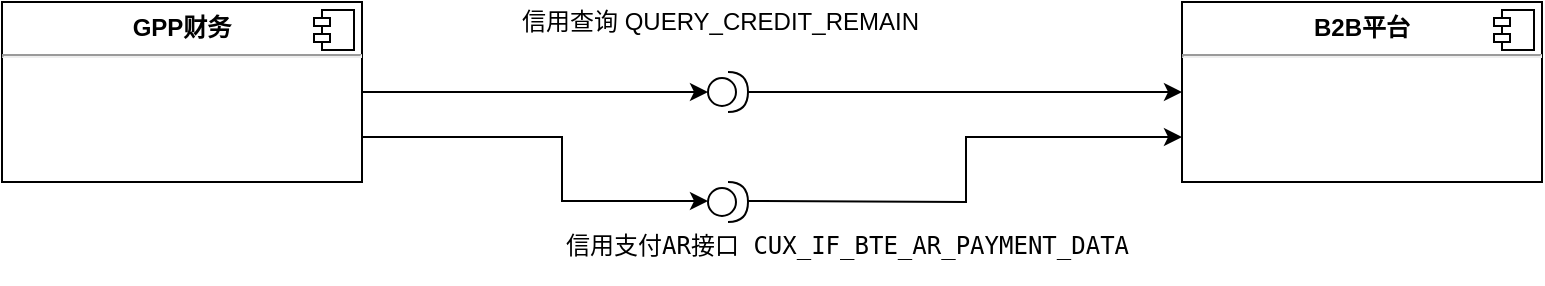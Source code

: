 <mxfile version="10.6.8" type="github"><diagram id="z2DmRzFZvO5jgoD4mRwU" name="Page-1"><mxGraphModel dx="1424" dy="878" grid="1" gridSize="10" guides="1" tooltips="1" connect="1" arrows="1" fold="1" page="1" pageScale="1" pageWidth="827" pageHeight="1169" math="0" shadow="0"><root><mxCell id="0"/><mxCell id="1" parent="0"/><mxCell id="wEDXtjSZt0h93Kd9uDbw-9" value="" style="edgeStyle=orthogonalEdgeStyle;rounded=0;orthogonalLoop=1;jettySize=auto;html=1;entryX=0;entryY=0.5;entryDx=0;entryDy=0;" edge="1" parent="1" source="a1dEfK35490sIl0Ff53R-1" target="wEDXtjSZt0h93Kd9uDbw-1"><mxGeometry relative="1" as="geometry"><mxPoint x="503" y="320" as="targetPoint"/></mxGeometry></mxCell><mxCell id="a1dEfK35490sIl0Ff53R-1" value="" style="shape=providedRequiredInterface;html=1;verticalLabelPosition=bottom;" parent="1" vertex="1"><mxGeometry x="403" y="310" width="20" height="20" as="geometry"/></mxCell><mxCell id="wEDXtjSZt0h93Kd9uDbw-18" style="edgeStyle=orthogonalEdgeStyle;rounded=0;orthogonalLoop=1;jettySize=auto;html=1;entryX=0;entryY=0.5;entryDx=0;entryDy=0;entryPerimeter=0;" edge="1" parent="1" source="a1dEfK35490sIl0Ff53R-7" target="a1dEfK35490sIl0Ff53R-1"><mxGeometry relative="1" as="geometry"><mxPoint x="320" y="320" as="targetPoint"/></mxGeometry></mxCell><mxCell id="a1dEfK35490sIl0Ff53R-7" value="&lt;p style=&quot;margin: 0px ; margin-top: 6px ; text-align: center&quot;&gt;&lt;b&gt;GPP财务&lt;/b&gt;&lt;/p&gt;&lt;hr&gt;&lt;p style=&quot;margin: 0px ; margin-left: 8px&quot;&gt;&lt;br&gt;&lt;/p&gt;" style="align=left;overflow=fill;html=1;" parent="1" vertex="1"><mxGeometry x="50" y="275" width="180" height="90" as="geometry"/></mxCell><mxCell id="a1dEfK35490sIl0Ff53R-8" value="" style="shape=component;jettyWidth=8;jettyHeight=4;" parent="a1dEfK35490sIl0Ff53R-7" vertex="1"><mxGeometry x="1" width="20" height="20" relative="1" as="geometry"><mxPoint x="-24" y="4" as="offset"/></mxGeometry></mxCell><mxCell id="wEDXtjSZt0h93Kd9uDbw-1" value="&lt;p style=&quot;margin: 0px ; margin-top: 6px ; text-align: center&quot;&gt;&lt;b&gt;B2B平台&lt;/b&gt;&lt;/p&gt;&lt;hr&gt;&lt;p style=&quot;margin: 0px ; margin-left: 8px&quot;&gt;&lt;br&gt;&lt;/p&gt;" style="align=left;overflow=fill;html=1;" vertex="1" parent="1"><mxGeometry x="640" y="275" width="180" height="90" as="geometry"/></mxCell><mxCell id="wEDXtjSZt0h93Kd9uDbw-2" value="" style="shape=component;jettyWidth=8;jettyHeight=4;" vertex="1" parent="wEDXtjSZt0h93Kd9uDbw-1"><mxGeometry x="1" width="20" height="20" relative="1" as="geometry"><mxPoint x="-24" y="4" as="offset"/></mxGeometry></mxCell><mxCell id="wEDXtjSZt0h93Kd9uDbw-17" value="信用查询&amp;nbsp;&lt;span&gt;QUERY_CREDIT_REMAIN&lt;/span&gt;" style="text;html=1;resizable=0;points=[];autosize=1;align=left;verticalAlign=top;spacingTop=-4;" vertex="1" parent="1"><mxGeometry x="308" y="275" width="210" height="20" as="geometry"/></mxCell><mxCell id="wEDXtjSZt0h93Kd9uDbw-19" value="" style="shape=providedRequiredInterface;html=1;verticalLabelPosition=bottom;" vertex="1" parent="1"><mxGeometry x="403" y="365" width="20" height="20" as="geometry"/></mxCell><mxCell id="wEDXtjSZt0h93Kd9uDbw-20" style="edgeStyle=orthogonalEdgeStyle;rounded=0;orthogonalLoop=1;jettySize=auto;html=1;entryX=0;entryY=0.5;entryDx=0;entryDy=0;entryPerimeter=0;exitX=1;exitY=0.75;exitDx=0;exitDy=0;" edge="1" parent="1" source="a1dEfK35490sIl0Ff53R-7"><mxGeometry relative="1" as="geometry"><mxPoint x="403" y="374.5" as="targetPoint"/><mxPoint x="230" y="374.5" as="sourcePoint"/><Array as="points"><mxPoint x="330" y="343"/><mxPoint x="330" y="375"/></Array></mxGeometry></mxCell><mxCell id="wEDXtjSZt0h93Kd9uDbw-21" value="" style="edgeStyle=orthogonalEdgeStyle;rounded=0;orthogonalLoop=1;jettySize=auto;html=1;entryX=0;entryY=0.75;entryDx=0;entryDy=0;" edge="1" parent="1" target="wEDXtjSZt0h93Kd9uDbw-1"><mxGeometry relative="1" as="geometry"><mxPoint x="423" y="374.5" as="sourcePoint"/><mxPoint x="640" y="374.5" as="targetPoint"/></mxGeometry></mxCell><mxCell id="wEDXtjSZt0h93Kd9uDbw-22" value="&lt;pre&gt;&lt;span&gt;信用支付AR接口 &lt;/span&gt;CUX_IF_BTE_AR_PAYMENT_DATA&lt;/pre&gt;" style="text;html=1;resizable=0;points=[];autosize=1;align=left;verticalAlign=top;spacingTop=-4;" vertex="1" parent="1"><mxGeometry x="330" y="375" width="260" height="40" as="geometry"/></mxCell></root></mxGraphModel></diagram></mxfile>